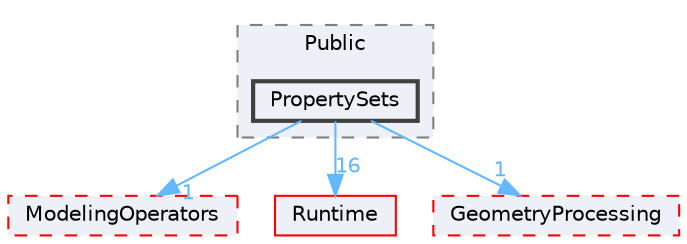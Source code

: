digraph "PropertySets"
{
 // INTERACTIVE_SVG=YES
 // LATEX_PDF_SIZE
  bgcolor="transparent";
  edge [fontname=Helvetica,fontsize=10,labelfontname=Helvetica,labelfontsize=10];
  node [fontname=Helvetica,fontsize=10,shape=box,height=0.2,width=0.4];
  compound=true
  subgraph clusterdir_d4fdbd3991c612140fe053c3935e29f5 {
    graph [ bgcolor="#edf0f7", pencolor="grey50", label="Public", fontname=Helvetica,fontsize=10 style="filled,dashed", URL="dir_d4fdbd3991c612140fe053c3935e29f5.html",tooltip=""]
  dir_22952237b622ff16a3643262dff13405 [label="PropertySets", fillcolor="#edf0f7", color="grey25", style="filled,bold", URL="dir_22952237b622ff16a3643262dff13405.html",tooltip=""];
  }
  dir_2cdec1b0c066b98f0aaf74d726273e15 [label="ModelingOperators", fillcolor="#edf0f7", color="red", style="filled,dashed", URL="dir_2cdec1b0c066b98f0aaf74d726273e15.html",tooltip=""];
  dir_7536b172fbd480bfd146a1b1acd6856b [label="Runtime", fillcolor="#edf0f7", color="red", style="filled", URL="dir_7536b172fbd480bfd146a1b1acd6856b.html",tooltip=""];
  dir_9ef035b27eddfa6c40dcaa164d958d8e [label="GeometryProcessing", fillcolor="#edf0f7", color="red", style="filled,dashed", URL="dir_9ef035b27eddfa6c40dcaa164d958d8e.html",tooltip=""];
  dir_22952237b622ff16a3643262dff13405->dir_2cdec1b0c066b98f0aaf74d726273e15 [headlabel="1", labeldistance=1.5 headhref="dir_000782_000655.html" href="dir_000782_000655.html" color="steelblue1" fontcolor="steelblue1"];
  dir_22952237b622ff16a3643262dff13405->dir_7536b172fbd480bfd146a1b1acd6856b [headlabel="16", labeldistance=1.5 headhref="dir_000782_000984.html" href="dir_000782_000984.html" color="steelblue1" fontcolor="steelblue1"];
  dir_22952237b622ff16a3643262dff13405->dir_9ef035b27eddfa6c40dcaa164d958d8e [headlabel="1", labeldistance=1.5 headhref="dir_000782_000442.html" href="dir_000782_000442.html" color="steelblue1" fontcolor="steelblue1"];
}
